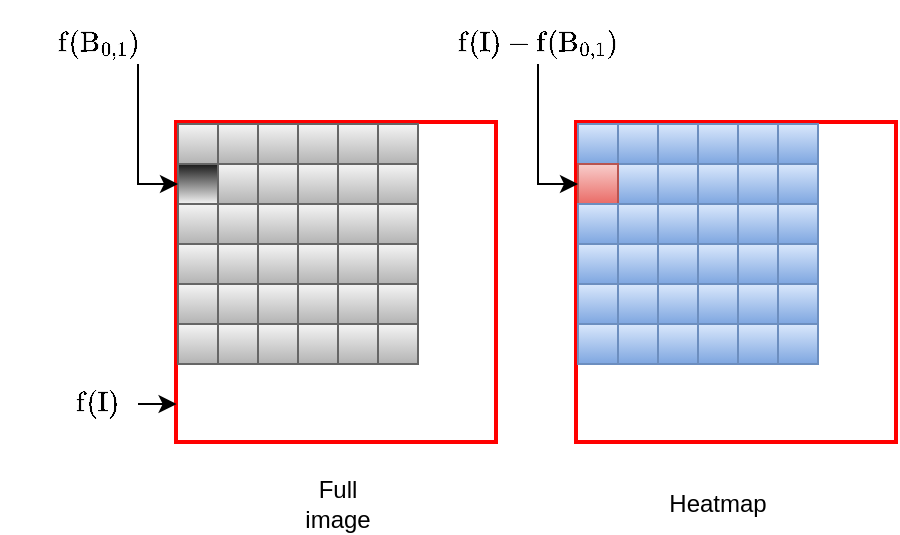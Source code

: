 <mxfile version="14.7.3" type="github">
  <diagram id="JFpVEp0hu_z65HKUFBvZ" name="Page-1">
    <mxGraphModel dx="931" dy="534" grid="1" gridSize="10" guides="1" tooltips="1" connect="1" arrows="1" fold="1" page="1" pageScale="1" pageWidth="827" pageHeight="1169" math="1" shadow="0">
      <root>
        <mxCell id="0" />
        <mxCell id="1" parent="0" />
        <mxCell id="ly-4JjgzWS4J_yqTLt_9-85" value="" style="rounded=0;whiteSpace=wrap;html=1;fillColor=none;strokeColor=#FF0000;strokeWidth=2;" vertex="1" parent="1">
          <mxGeometry x="319" y="79" width="160" height="160" as="geometry" />
        </mxCell>
        <mxCell id="ly-4JjgzWS4J_yqTLt_9-47" value="" style="rounded=0;whiteSpace=wrap;html=1;fillColor=none;strokeColor=#FF0000;strokeWidth=2;" vertex="1" parent="1">
          <mxGeometry x="119" y="79" width="160" height="160" as="geometry" />
        </mxCell>
        <mxCell id="ly-4JjgzWS4J_yqTLt_9-1" value="" style="whiteSpace=wrap;html=1;aspect=fixed;imageWidth=10;imageHeight=10;strokeColor=#666666;gradientColor=#b3b3b3;fillColor=#f5f5f5;" vertex="1" parent="1">
          <mxGeometry x="120" y="80" width="20" height="20" as="geometry" />
        </mxCell>
        <mxCell id="ly-4JjgzWS4J_yqTLt_9-2" value="" style="whiteSpace=wrap;html=1;aspect=fixed;imageWidth=10;imageHeight=10;strokeColor=#666666;gradientColor=#b3b3b3;fillColor=#f5f5f5;" vertex="1" parent="1">
          <mxGeometry x="140" y="80" width="20" height="20" as="geometry" />
        </mxCell>
        <mxCell id="ly-4JjgzWS4J_yqTLt_9-7" value="" style="whiteSpace=wrap;html=1;aspect=fixed;imageWidth=10;imageHeight=10;strokeColor=#666666;gradientColor=#b3b3b3;fillColor=#f5f5f5;" vertex="1" parent="1">
          <mxGeometry x="140" y="100" width="20" height="20" as="geometry" />
        </mxCell>
        <mxCell id="ly-4JjgzWS4J_yqTLt_9-8" value="" style="whiteSpace=wrap;html=1;aspect=fixed;imageWidth=10;imageHeight=10;gradientColor=#b3b3b3;fillColor=#f5f5f5;strokeColor=#666666;" vertex="1" parent="1">
          <mxGeometry x="160" y="100" width="20" height="20" as="geometry" />
        </mxCell>
        <mxCell id="ly-4JjgzWS4J_yqTLt_9-9" value="" style="whiteSpace=wrap;html=1;aspect=fixed;imageWidth=10;imageHeight=10;gradientDirection=north;strokeColor=#666666;fillColor=#f5f5f5;gradientColor=#191919;" vertex="1" parent="1">
          <mxGeometry x="120" y="100" width="20" height="20" as="geometry" />
        </mxCell>
        <mxCell id="ly-4JjgzWS4J_yqTLt_9-10" value="" style="whiteSpace=wrap;html=1;aspect=fixed;imageWidth=10;imageHeight=10;gradientColor=#b3b3b3;fillColor=#f5f5f5;strokeColor=#666666;" vertex="1" parent="1">
          <mxGeometry x="160" y="80" width="20" height="20" as="geometry" />
        </mxCell>
        <mxCell id="ly-4JjgzWS4J_yqTLt_9-17" value="" style="whiteSpace=wrap;html=1;aspect=fixed;imageWidth=10;imageHeight=10;gradientColor=#b3b3b3;fillColor=#f5f5f5;strokeColor=#666666;" vertex="1" parent="1">
          <mxGeometry x="180" y="80" width="20" height="20" as="geometry" />
        </mxCell>
        <mxCell id="ly-4JjgzWS4J_yqTLt_9-18" value="" style="whiteSpace=wrap;html=1;aspect=fixed;imageWidth=10;imageHeight=10;gradientColor=#b3b3b3;fillColor=#f5f5f5;strokeColor=#666666;" vertex="1" parent="1">
          <mxGeometry x="200" y="80" width="20" height="20" as="geometry" />
        </mxCell>
        <mxCell id="ly-4JjgzWS4J_yqTLt_9-19" value="" style="whiteSpace=wrap;html=1;aspect=fixed;imageWidth=10;imageHeight=10;gradientColor=#b3b3b3;fillColor=#f5f5f5;strokeColor=#666666;" vertex="1" parent="1">
          <mxGeometry x="200" y="100" width="20" height="20" as="geometry" />
        </mxCell>
        <mxCell id="ly-4JjgzWS4J_yqTLt_9-20" value="" style="whiteSpace=wrap;html=1;aspect=fixed;imageWidth=10;imageHeight=10;gradientColor=#b3b3b3;fillColor=#f5f5f5;strokeColor=#666666;" vertex="1" parent="1">
          <mxGeometry x="220" y="100" width="20" height="20" as="geometry" />
        </mxCell>
        <mxCell id="ly-4JjgzWS4J_yqTLt_9-21" value="" style="whiteSpace=wrap;html=1;aspect=fixed;imageWidth=10;imageHeight=10;strokeColor=#666666;gradientColor=#b3b3b3;fillColor=#f5f5f5;" vertex="1" parent="1">
          <mxGeometry x="180" y="100" width="20" height="20" as="geometry" />
        </mxCell>
        <mxCell id="ly-4JjgzWS4J_yqTLt_9-22" value="" style="whiteSpace=wrap;html=1;aspect=fixed;imageWidth=10;imageHeight=10;gradientColor=#b3b3b3;fillColor=#f5f5f5;strokeColor=#666666;" vertex="1" parent="1">
          <mxGeometry x="220" y="80" width="20" height="20" as="geometry" />
        </mxCell>
        <mxCell id="ly-4JjgzWS4J_yqTLt_9-23" value="" style="whiteSpace=wrap;html=1;aspect=fixed;imageWidth=10;imageHeight=10;gradientColor=#b3b3b3;fillColor=#f5f5f5;strokeColor=#666666;" vertex="1" parent="1">
          <mxGeometry x="120" y="120" width="20" height="20" as="geometry" />
        </mxCell>
        <mxCell id="ly-4JjgzWS4J_yqTLt_9-24" value="" style="whiteSpace=wrap;html=1;aspect=fixed;imageWidth=10;imageHeight=10;gradientColor=#b3b3b3;fillColor=#f5f5f5;strokeColor=#666666;" vertex="1" parent="1">
          <mxGeometry x="140" y="120" width="20" height="20" as="geometry" />
        </mxCell>
        <mxCell id="ly-4JjgzWS4J_yqTLt_9-25" value="" style="whiteSpace=wrap;html=1;aspect=fixed;imageWidth=10;imageHeight=10;gradientColor=#b3b3b3;fillColor=#f5f5f5;strokeColor=#666666;" vertex="1" parent="1">
          <mxGeometry x="140" y="140" width="20" height="20" as="geometry" />
        </mxCell>
        <mxCell id="ly-4JjgzWS4J_yqTLt_9-26" value="" style="whiteSpace=wrap;html=1;aspect=fixed;imageWidth=10;imageHeight=10;gradientColor=#b3b3b3;fillColor=#f5f5f5;strokeColor=#666666;" vertex="1" parent="1">
          <mxGeometry x="160" y="140" width="20" height="20" as="geometry" />
        </mxCell>
        <mxCell id="ly-4JjgzWS4J_yqTLt_9-27" value="" style="whiteSpace=wrap;html=1;aspect=fixed;imageWidth=10;imageHeight=10;gradientColor=#b3b3b3;fillColor=#f5f5f5;strokeColor=#666666;" vertex="1" parent="1">
          <mxGeometry x="120" y="140" width="20" height="20" as="geometry" />
        </mxCell>
        <mxCell id="ly-4JjgzWS4J_yqTLt_9-28" value="" style="whiteSpace=wrap;html=1;aspect=fixed;imageWidth=10;imageHeight=10;gradientColor=#b3b3b3;fillColor=#f5f5f5;strokeColor=#666666;" vertex="1" parent="1">
          <mxGeometry x="160" y="120" width="20" height="20" as="geometry" />
        </mxCell>
        <mxCell id="ly-4JjgzWS4J_yqTLt_9-29" value="" style="whiteSpace=wrap;html=1;aspect=fixed;imageWidth=10;imageHeight=10;gradientColor=#b3b3b3;fillColor=#f5f5f5;strokeColor=#666666;" vertex="1" parent="1">
          <mxGeometry x="180" y="120" width="20" height="20" as="geometry" />
        </mxCell>
        <mxCell id="ly-4JjgzWS4J_yqTLt_9-30" value="" style="whiteSpace=wrap;html=1;aspect=fixed;imageWidth=10;imageHeight=10;gradientColor=#b3b3b3;fillColor=#f5f5f5;strokeColor=#666666;" vertex="1" parent="1">
          <mxGeometry x="200" y="120" width="20" height="20" as="geometry" />
        </mxCell>
        <mxCell id="ly-4JjgzWS4J_yqTLt_9-31" value="" style="whiteSpace=wrap;html=1;aspect=fixed;imageWidth=10;imageHeight=10;gradientColor=#b3b3b3;fillColor=#f5f5f5;strokeColor=#666666;" vertex="1" parent="1">
          <mxGeometry x="200" y="140" width="20" height="20" as="geometry" />
        </mxCell>
        <mxCell id="ly-4JjgzWS4J_yqTLt_9-32" value="" style="whiteSpace=wrap;html=1;aspect=fixed;imageWidth=10;imageHeight=10;gradientColor=#b3b3b3;fillColor=#f5f5f5;strokeColor=#666666;" vertex="1" parent="1">
          <mxGeometry x="220" y="140" width="20" height="20" as="geometry" />
        </mxCell>
        <mxCell id="ly-4JjgzWS4J_yqTLt_9-33" value="" style="whiteSpace=wrap;html=1;aspect=fixed;imageWidth=10;imageHeight=10;gradientColor=#b3b3b3;fillColor=#f5f5f5;strokeColor=#666666;" vertex="1" parent="1">
          <mxGeometry x="180" y="140" width="20" height="20" as="geometry" />
        </mxCell>
        <mxCell id="ly-4JjgzWS4J_yqTLt_9-34" value="" style="whiteSpace=wrap;html=1;aspect=fixed;imageWidth=10;imageHeight=10;gradientColor=#b3b3b3;fillColor=#f5f5f5;strokeColor=#666666;" vertex="1" parent="1">
          <mxGeometry x="220" y="120" width="20" height="20" as="geometry" />
        </mxCell>
        <mxCell id="ly-4JjgzWS4J_yqTLt_9-35" value="" style="whiteSpace=wrap;html=1;aspect=fixed;imageWidth=10;imageHeight=10;gradientColor=#b3b3b3;fillColor=#f5f5f5;strokeColor=#666666;" vertex="1" parent="1">
          <mxGeometry x="120" y="160" width="20" height="20" as="geometry" />
        </mxCell>
        <mxCell id="ly-4JjgzWS4J_yqTLt_9-36" value="" style="whiteSpace=wrap;html=1;aspect=fixed;imageWidth=10;imageHeight=10;gradientColor=#b3b3b3;fillColor=#f5f5f5;strokeColor=#666666;" vertex="1" parent="1">
          <mxGeometry x="140" y="160" width="20" height="20" as="geometry" />
        </mxCell>
        <mxCell id="ly-4JjgzWS4J_yqTLt_9-37" value="" style="whiteSpace=wrap;html=1;aspect=fixed;imageWidth=10;imageHeight=10;gradientColor=#b3b3b3;fillColor=#f5f5f5;strokeColor=#666666;" vertex="1" parent="1">
          <mxGeometry x="140" y="180" width="20" height="20" as="geometry" />
        </mxCell>
        <mxCell id="ly-4JjgzWS4J_yqTLt_9-38" value="" style="whiteSpace=wrap;html=1;aspect=fixed;imageWidth=10;imageHeight=10;gradientColor=#b3b3b3;fillColor=#f5f5f5;strokeColor=#666666;" vertex="1" parent="1">
          <mxGeometry x="160" y="180" width="20" height="20" as="geometry" />
        </mxCell>
        <mxCell id="ly-4JjgzWS4J_yqTLt_9-39" value="" style="whiteSpace=wrap;html=1;aspect=fixed;imageWidth=10;imageHeight=10;gradientColor=#b3b3b3;fillColor=#f5f5f5;strokeColor=#666666;" vertex="1" parent="1">
          <mxGeometry x="120" y="180" width="20" height="20" as="geometry" />
        </mxCell>
        <mxCell id="ly-4JjgzWS4J_yqTLt_9-40" value="" style="whiteSpace=wrap;html=1;aspect=fixed;imageWidth=10;imageHeight=10;gradientColor=#b3b3b3;fillColor=#f5f5f5;strokeColor=#666666;" vertex="1" parent="1">
          <mxGeometry x="160" y="160" width="20" height="20" as="geometry" />
        </mxCell>
        <mxCell id="ly-4JjgzWS4J_yqTLt_9-41" value="" style="whiteSpace=wrap;html=1;aspect=fixed;imageWidth=10;imageHeight=10;gradientColor=#b3b3b3;fillColor=#f5f5f5;strokeColor=#666666;" vertex="1" parent="1">
          <mxGeometry x="180" y="160" width="20" height="20" as="geometry" />
        </mxCell>
        <mxCell id="ly-4JjgzWS4J_yqTLt_9-42" value="" style="whiteSpace=wrap;html=1;aspect=fixed;imageWidth=10;imageHeight=10;gradientColor=#b3b3b3;fillColor=#f5f5f5;strokeColor=#666666;" vertex="1" parent="1">
          <mxGeometry x="200" y="160" width="20" height="20" as="geometry" />
        </mxCell>
        <mxCell id="ly-4JjgzWS4J_yqTLt_9-43" value="" style="whiteSpace=wrap;html=1;aspect=fixed;imageWidth=10;imageHeight=10;gradientColor=#b3b3b3;fillColor=#f5f5f5;strokeColor=#666666;" vertex="1" parent="1">
          <mxGeometry x="200" y="180" width="20" height="20" as="geometry" />
        </mxCell>
        <mxCell id="ly-4JjgzWS4J_yqTLt_9-44" value="" style="whiteSpace=wrap;html=1;aspect=fixed;imageWidth=10;imageHeight=10;gradientColor=#b3b3b3;fillColor=#f5f5f5;strokeColor=#666666;" vertex="1" parent="1">
          <mxGeometry x="220" y="180" width="20" height="20" as="geometry" />
        </mxCell>
        <mxCell id="ly-4JjgzWS4J_yqTLt_9-45" value="" style="whiteSpace=wrap;html=1;aspect=fixed;imageWidth=10;imageHeight=10;gradientColor=#b3b3b3;fillColor=#f5f5f5;strokeColor=#666666;" vertex="1" parent="1">
          <mxGeometry x="180" y="180" width="20" height="20" as="geometry" />
        </mxCell>
        <mxCell id="ly-4JjgzWS4J_yqTLt_9-46" value="" style="whiteSpace=wrap;html=1;aspect=fixed;imageWidth=10;imageHeight=10;gradientColor=#b3b3b3;fillColor=#f5f5f5;strokeColor=#666666;" vertex="1" parent="1">
          <mxGeometry x="220" y="160" width="20" height="20" as="geometry" />
        </mxCell>
        <mxCell id="ly-4JjgzWS4J_yqTLt_9-91" style="edgeStyle=orthogonalEdgeStyle;rounded=0;orthogonalLoop=1;jettySize=auto;html=1;exitX=1;exitY=0.5;exitDx=0;exitDy=0;entryX=0.002;entryY=0.88;entryDx=0;entryDy=0;entryPerimeter=0;" edge="1" parent="1" source="ly-4JjgzWS4J_yqTLt_9-48" target="ly-4JjgzWS4J_yqTLt_9-47">
          <mxGeometry relative="1" as="geometry" />
        </mxCell>
        <mxCell id="ly-4JjgzWS4J_yqTLt_9-48" value="$$\mathrm{f(I)}$$" style="text;html=1;strokeColor=none;fillColor=none;align=center;verticalAlign=middle;whiteSpace=wrap;rounded=0;" vertex="1" parent="1">
          <mxGeometry x="60" y="210" width="40" height="20" as="geometry" />
        </mxCell>
        <mxCell id="ly-4JjgzWS4J_yqTLt_9-49" value="" style="whiteSpace=wrap;html=1;aspect=fixed;imageWidth=10;imageHeight=10;gradientColor=#7ea6e0;fillColor=#dae8fc;strokeColor=#6c8ebf;" vertex="1" parent="1">
          <mxGeometry x="320" y="80" width="20" height="20" as="geometry" />
        </mxCell>
        <mxCell id="ly-4JjgzWS4J_yqTLt_9-50" value="" style="whiteSpace=wrap;html=1;aspect=fixed;imageWidth=10;imageHeight=10;gradientColor=#7ea6e0;fillColor=#dae8fc;strokeColor=#6c8ebf;" vertex="1" parent="1">
          <mxGeometry x="340" y="80" width="20" height="20" as="geometry" />
        </mxCell>
        <mxCell id="ly-4JjgzWS4J_yqTLt_9-51" value="" style="whiteSpace=wrap;html=1;aspect=fixed;imageWidth=10;imageHeight=10;gradientColor=#7ea6e0;fillColor=#dae8fc;strokeColor=#6c8ebf;" vertex="1" parent="1">
          <mxGeometry x="340" y="100" width="20" height="20" as="geometry" />
        </mxCell>
        <mxCell id="ly-4JjgzWS4J_yqTLt_9-52" value="" style="whiteSpace=wrap;html=1;aspect=fixed;imageWidth=10;imageHeight=10;gradientColor=#7ea6e0;fillColor=#dae8fc;strokeColor=#6c8ebf;" vertex="1" parent="1">
          <mxGeometry x="360" y="100" width="20" height="20" as="geometry" />
        </mxCell>
        <mxCell id="ly-4JjgzWS4J_yqTLt_9-53" value="" style="whiteSpace=wrap;html=1;aspect=fixed;imageWidth=10;imageHeight=10;gradientColor=#ea6b66;fillColor=#f8cecc;strokeColor=#b85450;" vertex="1" parent="1">
          <mxGeometry x="320" y="100" width="20" height="20" as="geometry" />
        </mxCell>
        <mxCell id="ly-4JjgzWS4J_yqTLt_9-54" value="" style="whiteSpace=wrap;html=1;aspect=fixed;imageWidth=10;imageHeight=10;gradientColor=#7ea6e0;fillColor=#dae8fc;strokeColor=#6c8ebf;" vertex="1" parent="1">
          <mxGeometry x="360" y="80" width="20" height="20" as="geometry" />
        </mxCell>
        <mxCell id="ly-4JjgzWS4J_yqTLt_9-55" value="" style="whiteSpace=wrap;html=1;aspect=fixed;imageWidth=10;imageHeight=10;gradientColor=#7ea6e0;fillColor=#dae8fc;strokeColor=#6c8ebf;" vertex="1" parent="1">
          <mxGeometry x="380" y="80" width="20" height="20" as="geometry" />
        </mxCell>
        <mxCell id="ly-4JjgzWS4J_yqTLt_9-56" value="" style="whiteSpace=wrap;html=1;aspect=fixed;imageWidth=10;imageHeight=10;gradientColor=#7ea6e0;fillColor=#dae8fc;strokeColor=#6c8ebf;" vertex="1" parent="1">
          <mxGeometry x="400" y="80" width="20" height="20" as="geometry" />
        </mxCell>
        <mxCell id="ly-4JjgzWS4J_yqTLt_9-57" value="" style="whiteSpace=wrap;html=1;aspect=fixed;imageWidth=10;imageHeight=10;gradientColor=#7ea6e0;fillColor=#dae8fc;strokeColor=#6c8ebf;" vertex="1" parent="1">
          <mxGeometry x="400" y="100" width="20" height="20" as="geometry" />
        </mxCell>
        <mxCell id="ly-4JjgzWS4J_yqTLt_9-58" value="" style="whiteSpace=wrap;html=1;aspect=fixed;imageWidth=10;imageHeight=10;gradientColor=#7ea6e0;fillColor=#dae8fc;strokeColor=#6c8ebf;" vertex="1" parent="1">
          <mxGeometry x="420" y="100" width="20" height="20" as="geometry" />
        </mxCell>
        <mxCell id="ly-4JjgzWS4J_yqTLt_9-59" value="" style="whiteSpace=wrap;html=1;aspect=fixed;imageWidth=10;imageHeight=10;gradientColor=#7ea6e0;fillColor=#dae8fc;strokeColor=#6c8ebf;" vertex="1" parent="1">
          <mxGeometry x="380" y="100" width="20" height="20" as="geometry" />
        </mxCell>
        <mxCell id="ly-4JjgzWS4J_yqTLt_9-60" value="" style="whiteSpace=wrap;html=1;aspect=fixed;imageWidth=10;imageHeight=10;gradientColor=#7ea6e0;fillColor=#dae8fc;strokeColor=#6c8ebf;" vertex="1" parent="1">
          <mxGeometry x="420" y="80" width="20" height="20" as="geometry" />
        </mxCell>
        <mxCell id="ly-4JjgzWS4J_yqTLt_9-61" value="" style="whiteSpace=wrap;html=1;aspect=fixed;imageWidth=10;imageHeight=10;gradientColor=#7ea6e0;fillColor=#dae8fc;strokeColor=#6c8ebf;" vertex="1" parent="1">
          <mxGeometry x="320" y="120" width="20" height="20" as="geometry" />
        </mxCell>
        <mxCell id="ly-4JjgzWS4J_yqTLt_9-62" value="" style="whiteSpace=wrap;html=1;aspect=fixed;imageWidth=10;imageHeight=10;gradientColor=#7ea6e0;fillColor=#dae8fc;strokeColor=#6c8ebf;" vertex="1" parent="1">
          <mxGeometry x="340" y="120" width="20" height="20" as="geometry" />
        </mxCell>
        <mxCell id="ly-4JjgzWS4J_yqTLt_9-63" value="" style="whiteSpace=wrap;html=1;aspect=fixed;imageWidth=10;imageHeight=10;gradientColor=#7ea6e0;fillColor=#dae8fc;strokeColor=#6c8ebf;" vertex="1" parent="1">
          <mxGeometry x="340" y="140" width="20" height="20" as="geometry" />
        </mxCell>
        <mxCell id="ly-4JjgzWS4J_yqTLt_9-64" value="" style="whiteSpace=wrap;html=1;aspect=fixed;imageWidth=10;imageHeight=10;gradientColor=#7ea6e0;fillColor=#dae8fc;strokeColor=#6c8ebf;" vertex="1" parent="1">
          <mxGeometry x="360" y="140" width="20" height="20" as="geometry" />
        </mxCell>
        <mxCell id="ly-4JjgzWS4J_yqTLt_9-65" value="" style="whiteSpace=wrap;html=1;aspect=fixed;imageWidth=10;imageHeight=10;gradientColor=#7ea6e0;fillColor=#dae8fc;strokeColor=#6c8ebf;" vertex="1" parent="1">
          <mxGeometry x="320" y="140" width="20" height="20" as="geometry" />
        </mxCell>
        <mxCell id="ly-4JjgzWS4J_yqTLt_9-66" value="" style="whiteSpace=wrap;html=1;aspect=fixed;imageWidth=10;imageHeight=10;gradientColor=#7ea6e0;fillColor=#dae8fc;strokeColor=#6c8ebf;" vertex="1" parent="1">
          <mxGeometry x="360" y="120" width="20" height="20" as="geometry" />
        </mxCell>
        <mxCell id="ly-4JjgzWS4J_yqTLt_9-67" value="" style="whiteSpace=wrap;html=1;aspect=fixed;imageWidth=10;imageHeight=10;gradientColor=#7ea6e0;fillColor=#dae8fc;strokeColor=#6c8ebf;" vertex="1" parent="1">
          <mxGeometry x="380" y="120" width="20" height="20" as="geometry" />
        </mxCell>
        <mxCell id="ly-4JjgzWS4J_yqTLt_9-68" value="" style="whiteSpace=wrap;html=1;aspect=fixed;imageWidth=10;imageHeight=10;gradientColor=#7ea6e0;fillColor=#dae8fc;strokeColor=#6c8ebf;" vertex="1" parent="1">
          <mxGeometry x="400" y="120" width="20" height="20" as="geometry" />
        </mxCell>
        <mxCell id="ly-4JjgzWS4J_yqTLt_9-69" value="" style="whiteSpace=wrap;html=1;aspect=fixed;imageWidth=10;imageHeight=10;gradientColor=#7ea6e0;fillColor=#dae8fc;strokeColor=#6c8ebf;" vertex="1" parent="1">
          <mxGeometry x="400" y="140" width="20" height="20" as="geometry" />
        </mxCell>
        <mxCell id="ly-4JjgzWS4J_yqTLt_9-70" value="" style="whiteSpace=wrap;html=1;aspect=fixed;imageWidth=10;imageHeight=10;gradientColor=#7ea6e0;fillColor=#dae8fc;strokeColor=#6c8ebf;" vertex="1" parent="1">
          <mxGeometry x="420" y="140" width="20" height="20" as="geometry" />
        </mxCell>
        <mxCell id="ly-4JjgzWS4J_yqTLt_9-71" value="" style="whiteSpace=wrap;html=1;aspect=fixed;imageWidth=10;imageHeight=10;gradientColor=#7ea6e0;fillColor=#dae8fc;strokeColor=#6c8ebf;" vertex="1" parent="1">
          <mxGeometry x="380" y="140" width="20" height="20" as="geometry" />
        </mxCell>
        <mxCell id="ly-4JjgzWS4J_yqTLt_9-72" value="" style="whiteSpace=wrap;html=1;aspect=fixed;imageWidth=10;imageHeight=10;gradientColor=#7ea6e0;fillColor=#dae8fc;strokeColor=#6c8ebf;" vertex="1" parent="1">
          <mxGeometry x="420" y="120" width="20" height="20" as="geometry" />
        </mxCell>
        <mxCell id="ly-4JjgzWS4J_yqTLt_9-73" value="" style="whiteSpace=wrap;html=1;aspect=fixed;imageWidth=10;imageHeight=10;gradientColor=#7ea6e0;fillColor=#dae8fc;strokeColor=#6c8ebf;" vertex="1" parent="1">
          <mxGeometry x="320" y="160" width="20" height="20" as="geometry" />
        </mxCell>
        <mxCell id="ly-4JjgzWS4J_yqTLt_9-74" value="" style="whiteSpace=wrap;html=1;aspect=fixed;imageWidth=10;imageHeight=10;gradientColor=#7ea6e0;fillColor=#dae8fc;strokeColor=#6c8ebf;" vertex="1" parent="1">
          <mxGeometry x="340" y="160" width="20" height="20" as="geometry" />
        </mxCell>
        <mxCell id="ly-4JjgzWS4J_yqTLt_9-75" value="" style="whiteSpace=wrap;html=1;aspect=fixed;imageWidth=10;imageHeight=10;gradientColor=#7ea6e0;fillColor=#dae8fc;strokeColor=#6c8ebf;" vertex="1" parent="1">
          <mxGeometry x="340" y="180" width="20" height="20" as="geometry" />
        </mxCell>
        <mxCell id="ly-4JjgzWS4J_yqTLt_9-76" value="" style="whiteSpace=wrap;html=1;aspect=fixed;imageWidth=10;imageHeight=10;gradientColor=#7ea6e0;fillColor=#dae8fc;strokeColor=#6c8ebf;" vertex="1" parent="1">
          <mxGeometry x="360" y="180" width="20" height="20" as="geometry" />
        </mxCell>
        <mxCell id="ly-4JjgzWS4J_yqTLt_9-77" value="" style="whiteSpace=wrap;html=1;aspect=fixed;imageWidth=10;imageHeight=10;gradientColor=#7ea6e0;fillColor=#dae8fc;strokeColor=#6c8ebf;" vertex="1" parent="1">
          <mxGeometry x="320" y="180" width="20" height="20" as="geometry" />
        </mxCell>
        <mxCell id="ly-4JjgzWS4J_yqTLt_9-78" value="" style="whiteSpace=wrap;html=1;aspect=fixed;imageWidth=10;imageHeight=10;gradientColor=#7ea6e0;fillColor=#dae8fc;strokeColor=#6c8ebf;" vertex="1" parent="1">
          <mxGeometry x="360" y="160" width="20" height="20" as="geometry" />
        </mxCell>
        <mxCell id="ly-4JjgzWS4J_yqTLt_9-79" value="" style="whiteSpace=wrap;html=1;aspect=fixed;imageWidth=10;imageHeight=10;gradientColor=#7ea6e0;fillColor=#dae8fc;strokeColor=#6c8ebf;" vertex="1" parent="1">
          <mxGeometry x="380" y="160" width="20" height="20" as="geometry" />
        </mxCell>
        <mxCell id="ly-4JjgzWS4J_yqTLt_9-80" value="" style="whiteSpace=wrap;html=1;aspect=fixed;imageWidth=10;imageHeight=10;gradientColor=#7ea6e0;fillColor=#dae8fc;strokeColor=#6c8ebf;" vertex="1" parent="1">
          <mxGeometry x="400" y="160" width="20" height="20" as="geometry" />
        </mxCell>
        <mxCell id="ly-4JjgzWS4J_yqTLt_9-81" value="" style="whiteSpace=wrap;html=1;aspect=fixed;imageWidth=10;imageHeight=10;gradientColor=#7ea6e0;fillColor=#dae8fc;strokeColor=#6c8ebf;" vertex="1" parent="1">
          <mxGeometry x="400" y="180" width="20" height="20" as="geometry" />
        </mxCell>
        <mxCell id="ly-4JjgzWS4J_yqTLt_9-82" value="" style="whiteSpace=wrap;html=1;aspect=fixed;imageWidth=10;imageHeight=10;gradientColor=#7ea6e0;fillColor=#dae8fc;strokeColor=#6c8ebf;" vertex="1" parent="1">
          <mxGeometry x="420" y="180" width="20" height="20" as="geometry" />
        </mxCell>
        <mxCell id="ly-4JjgzWS4J_yqTLt_9-83" value="" style="whiteSpace=wrap;html=1;aspect=fixed;imageWidth=10;imageHeight=10;gradientColor=#7ea6e0;fillColor=#dae8fc;strokeColor=#6c8ebf;" vertex="1" parent="1">
          <mxGeometry x="380" y="180" width="20" height="20" as="geometry" />
        </mxCell>
        <mxCell id="ly-4JjgzWS4J_yqTLt_9-84" value="" style="whiteSpace=wrap;html=1;aspect=fixed;imageWidth=10;imageHeight=10;gradientColor=#7ea6e0;fillColor=#dae8fc;strokeColor=#6c8ebf;" vertex="1" parent="1">
          <mxGeometry x="420" y="160" width="20" height="20" as="geometry" />
        </mxCell>
        <mxCell id="ly-4JjgzWS4J_yqTLt_9-87" style="edgeStyle=orthogonalEdgeStyle;rounded=0;orthogonalLoop=1;jettySize=auto;html=1;entryX=0;entryY=0.5;entryDx=0;entryDy=0;" edge="1" parent="1" source="ly-4JjgzWS4J_yqTLt_9-86" target="ly-4JjgzWS4J_yqTLt_9-53">
          <mxGeometry relative="1" as="geometry" />
        </mxCell>
        <mxCell id="ly-4JjgzWS4J_yqTLt_9-86" value="$$\mathrm{f(I)}-\mathrm{f(B_{0, 1})}$$" style="text;html=1;strokeColor=none;fillColor=none;align=center;verticalAlign=middle;whiteSpace=wrap;rounded=0;" vertex="1" parent="1">
          <mxGeometry x="280" y="30" width="40" height="20" as="geometry" />
        </mxCell>
        <mxCell id="ly-4JjgzWS4J_yqTLt_9-89" style="edgeStyle=orthogonalEdgeStyle;rounded=0;orthogonalLoop=1;jettySize=auto;html=1;entryX=0;entryY=0.5;entryDx=0;entryDy=0;" edge="1" parent="1" source="ly-4JjgzWS4J_yqTLt_9-88" target="ly-4JjgzWS4J_yqTLt_9-9">
          <mxGeometry relative="1" as="geometry">
            <Array as="points">
              <mxPoint x="100" y="110" />
            </Array>
          </mxGeometry>
        </mxCell>
        <mxCell id="ly-4JjgzWS4J_yqTLt_9-88" value="$$\mathrm{f(B_{0, 1})}$$" style="text;html=1;strokeColor=none;fillColor=none;align=center;verticalAlign=middle;whiteSpace=wrap;rounded=0;" vertex="1" parent="1">
          <mxGeometry x="60" y="30" width="40" height="20" as="geometry" />
        </mxCell>
        <mxCell id="ly-4JjgzWS4J_yqTLt_9-92" value="Full image" style="text;html=1;strokeColor=none;fillColor=none;align=center;verticalAlign=middle;whiteSpace=wrap;rounded=0;" vertex="1" parent="1">
          <mxGeometry x="180" y="260" width="40" height="20" as="geometry" />
        </mxCell>
        <mxCell id="ly-4JjgzWS4J_yqTLt_9-94" value="Heatmap" style="text;html=1;strokeColor=none;fillColor=none;align=center;verticalAlign=middle;whiteSpace=wrap;rounded=0;" vertex="1" parent="1">
          <mxGeometry x="370" y="260" width="40" height="20" as="geometry" />
        </mxCell>
      </root>
    </mxGraphModel>
  </diagram>
</mxfile>
